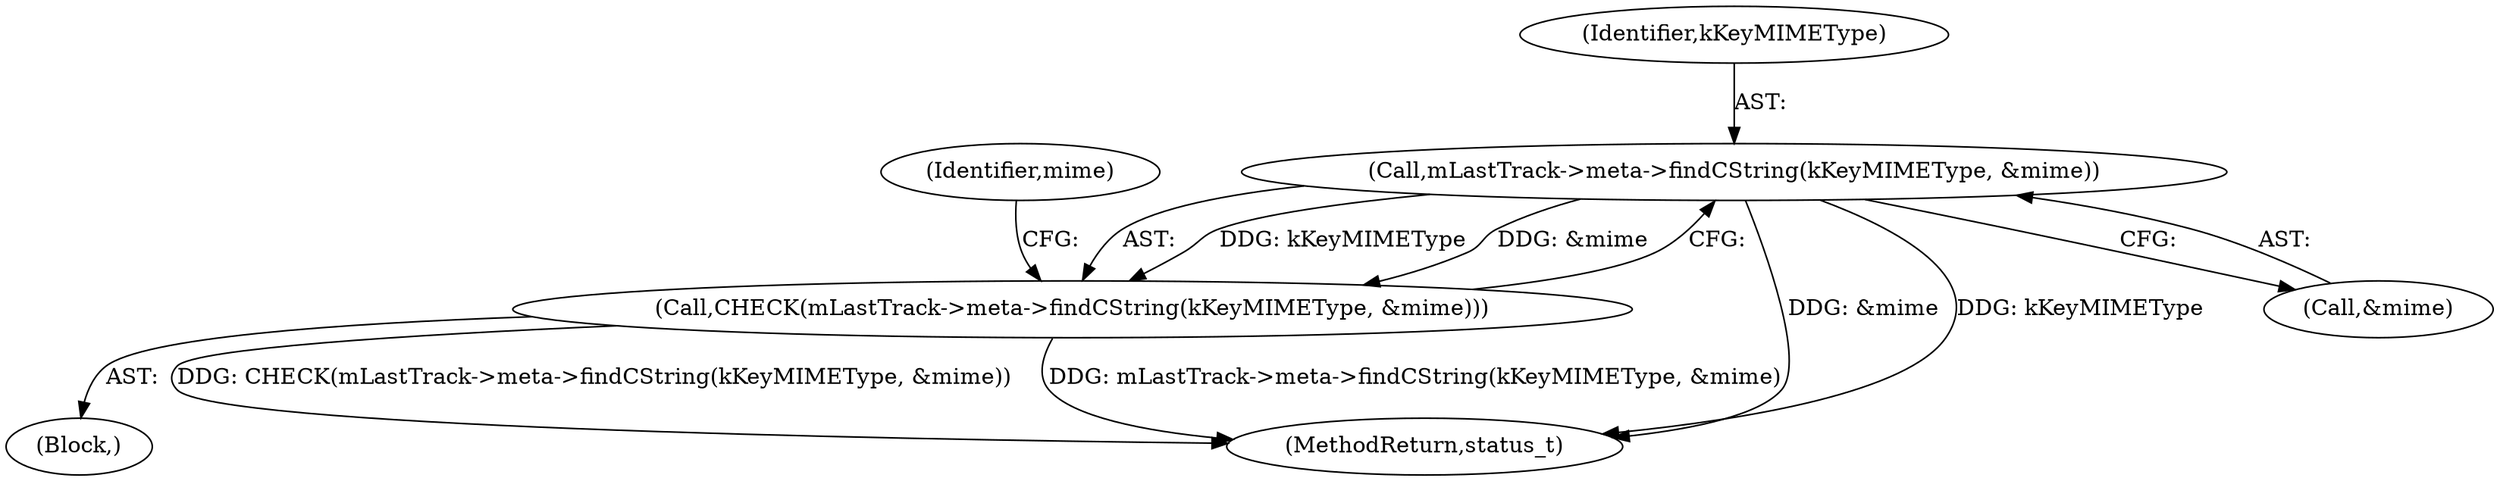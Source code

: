 digraph "0_Android_6fe85f7e15203e48df2cc3e8e1c4bc6ad49dc968@pointer" {
"1001419" [label="(Call,mLastTrack->meta->findCString(kKeyMIMEType, &mime))"];
"1001418" [label="(Call,CHECK(mLastTrack->meta->findCString(kKeyMIMEType, &mime)))"];
"1001416" [label="(Block,)"];
"1002927" [label="(MethodReturn,status_t)"];
"1001418" [label="(Call,CHECK(mLastTrack->meta->findCString(kKeyMIMEType, &mime)))"];
"1001420" [label="(Identifier,kKeyMIMEType)"];
"1001421" [label="(Call,&mime)"];
"1001426" [label="(Identifier,mime)"];
"1001419" [label="(Call,mLastTrack->meta->findCString(kKeyMIMEType, &mime))"];
"1001419" -> "1001418"  [label="AST: "];
"1001419" -> "1001421"  [label="CFG: "];
"1001420" -> "1001419"  [label="AST: "];
"1001421" -> "1001419"  [label="AST: "];
"1001418" -> "1001419"  [label="CFG: "];
"1001419" -> "1002927"  [label="DDG: &mime"];
"1001419" -> "1002927"  [label="DDG: kKeyMIMEType"];
"1001419" -> "1001418"  [label="DDG: kKeyMIMEType"];
"1001419" -> "1001418"  [label="DDG: &mime"];
"1001418" -> "1001416"  [label="AST: "];
"1001426" -> "1001418"  [label="CFG: "];
"1001418" -> "1002927"  [label="DDG: CHECK(mLastTrack->meta->findCString(kKeyMIMEType, &mime))"];
"1001418" -> "1002927"  [label="DDG: mLastTrack->meta->findCString(kKeyMIMEType, &mime)"];
}

